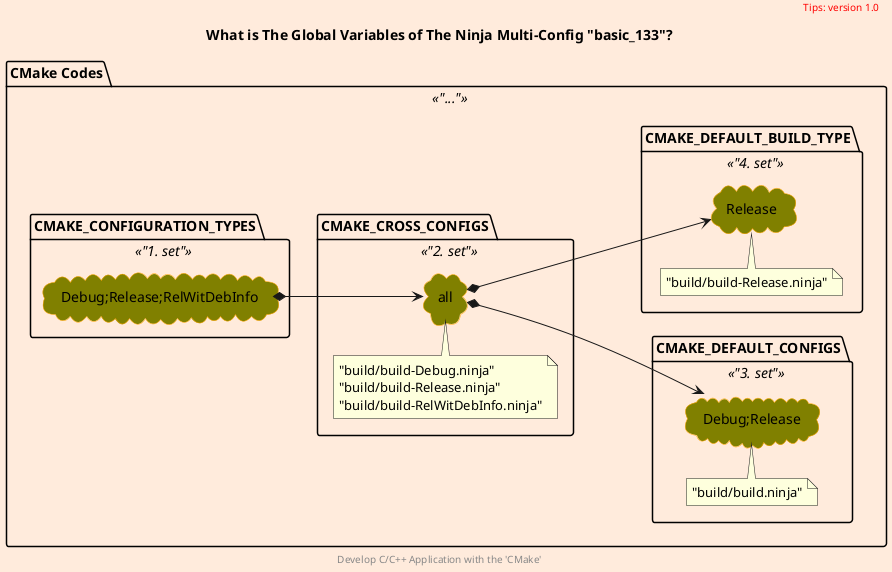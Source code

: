 @startuml basic_133_cmake
scale 800 width
skinparam backgroundColor #FFEBDC
scale 1

skinparam cloud {
  backgroundColor Olive
  borderColor orange
}

left to right direction
package "CMake Codes" <<"...">> as cmake {
    package "CMAKE_CONFIGURATION_TYPES" <<"1. set">> as set_1 {
        cloud "Debug;Release;RelWitDebInfo" as value_1
    }
    package "CMAKE_CROSS_CONFIGS" <<"2. set">> as set_2 {
        cloud "all" as value_2
        note top of value_2
            "build/build-Debug.ninja"
            "build/build-Release.ninja"
            "build/build-RelWitDebInfo.ninja"
        endnote
    }
    package "CMAKE_DEFAULT_CONFIGS" <<"3. set">> as set_3 {
        cloud "Debug;Release" as value_3
        note top of value_3
            "build/build.ninja"
        endnote
    }
    package "CMAKE_DEFAULT_BUILD_TYPE" <<"4. set">> as set_4 {
        cloud Release as value_4
        note top of value_4
            "build/build-Release.ninja"
        endnote
    }
}

value_1 *--> value_2
value_2 *--> value_3
value_2 *--> value_4


title
    What is The Global Variables of The Ninja Multi-Config "basic_133"?
end title

header
<font color=red>Tips: version 1.0</font>
endheader

center footer Develop C/C++ Application with the 'CMake'

@enduml